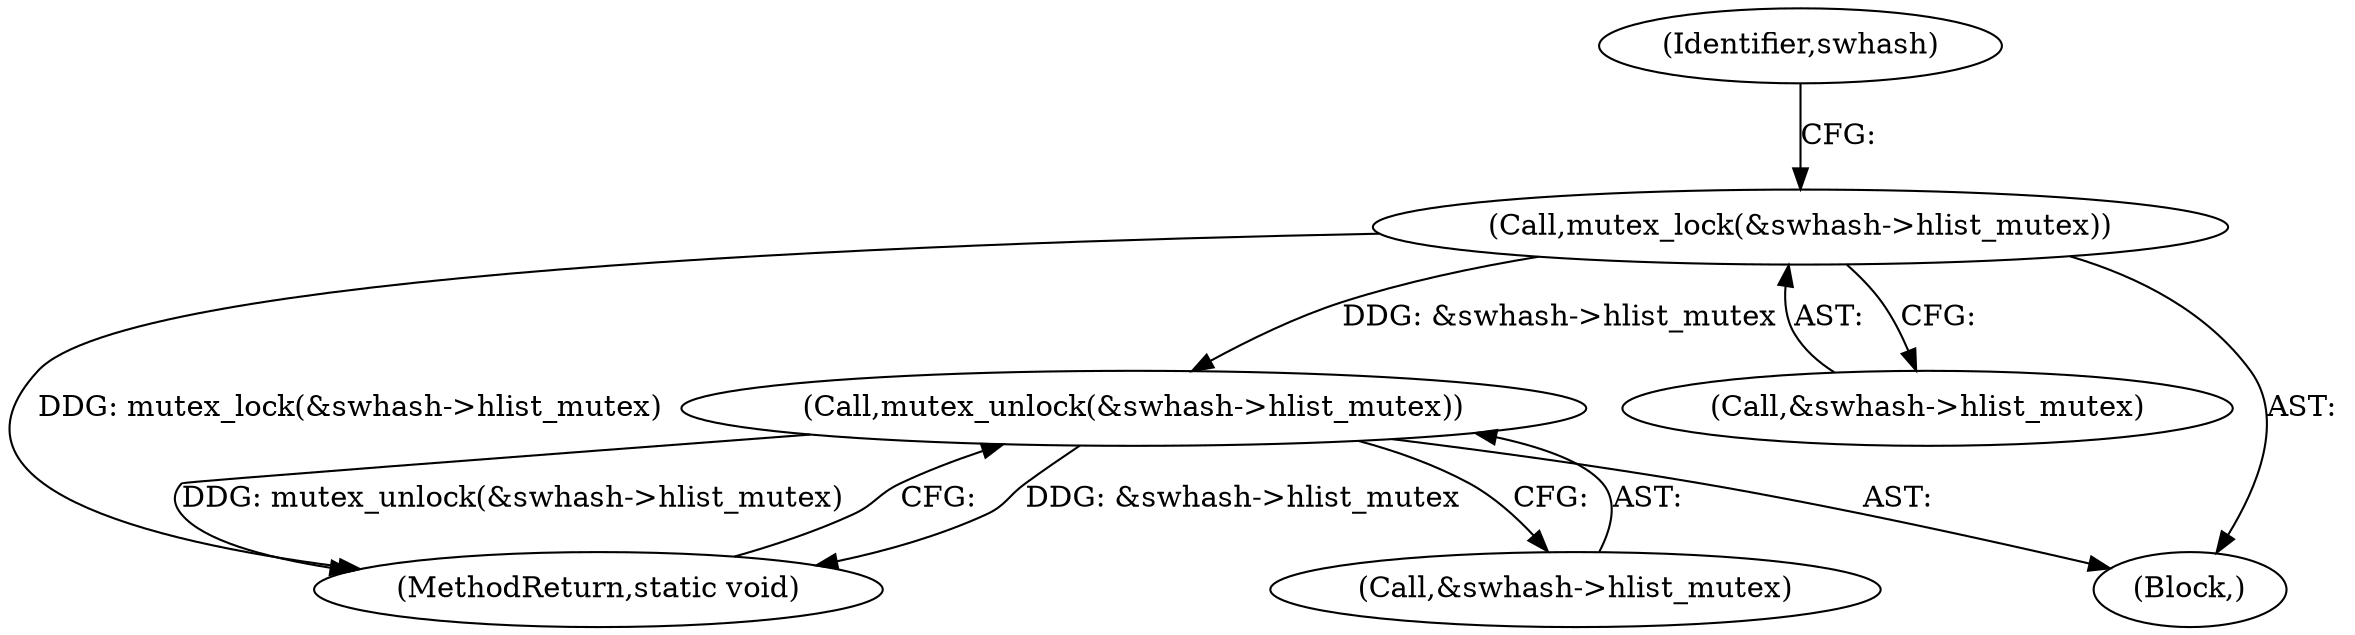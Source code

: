 digraph "1_linux_12ca6ad2e3a896256f086497a7c7406a547ee373@API" {
"1000112" [label="(Call,mutex_lock(&swhash->hlist_mutex))"];
"1000124" [label="(Call,mutex_unlock(&swhash->hlist_mutex))"];
"1000124" [label="(Call,mutex_unlock(&swhash->hlist_mutex))"];
"1000112" [label="(Call,mutex_lock(&swhash->hlist_mutex))"];
"1000125" [label="(Call,&swhash->hlist_mutex)"];
"1000129" [label="(MethodReturn,static void)"];
"1000113" [label="(Call,&swhash->hlist_mutex)"];
"1000119" [label="(Identifier,swhash)"];
"1000102" [label="(Block,)"];
"1000112" -> "1000102"  [label="AST: "];
"1000112" -> "1000113"  [label="CFG: "];
"1000113" -> "1000112"  [label="AST: "];
"1000119" -> "1000112"  [label="CFG: "];
"1000112" -> "1000129"  [label="DDG: mutex_lock(&swhash->hlist_mutex)"];
"1000112" -> "1000124"  [label="DDG: &swhash->hlist_mutex"];
"1000124" -> "1000102"  [label="AST: "];
"1000124" -> "1000125"  [label="CFG: "];
"1000125" -> "1000124"  [label="AST: "];
"1000129" -> "1000124"  [label="CFG: "];
"1000124" -> "1000129"  [label="DDG: &swhash->hlist_mutex"];
"1000124" -> "1000129"  [label="DDG: mutex_unlock(&swhash->hlist_mutex)"];
}
